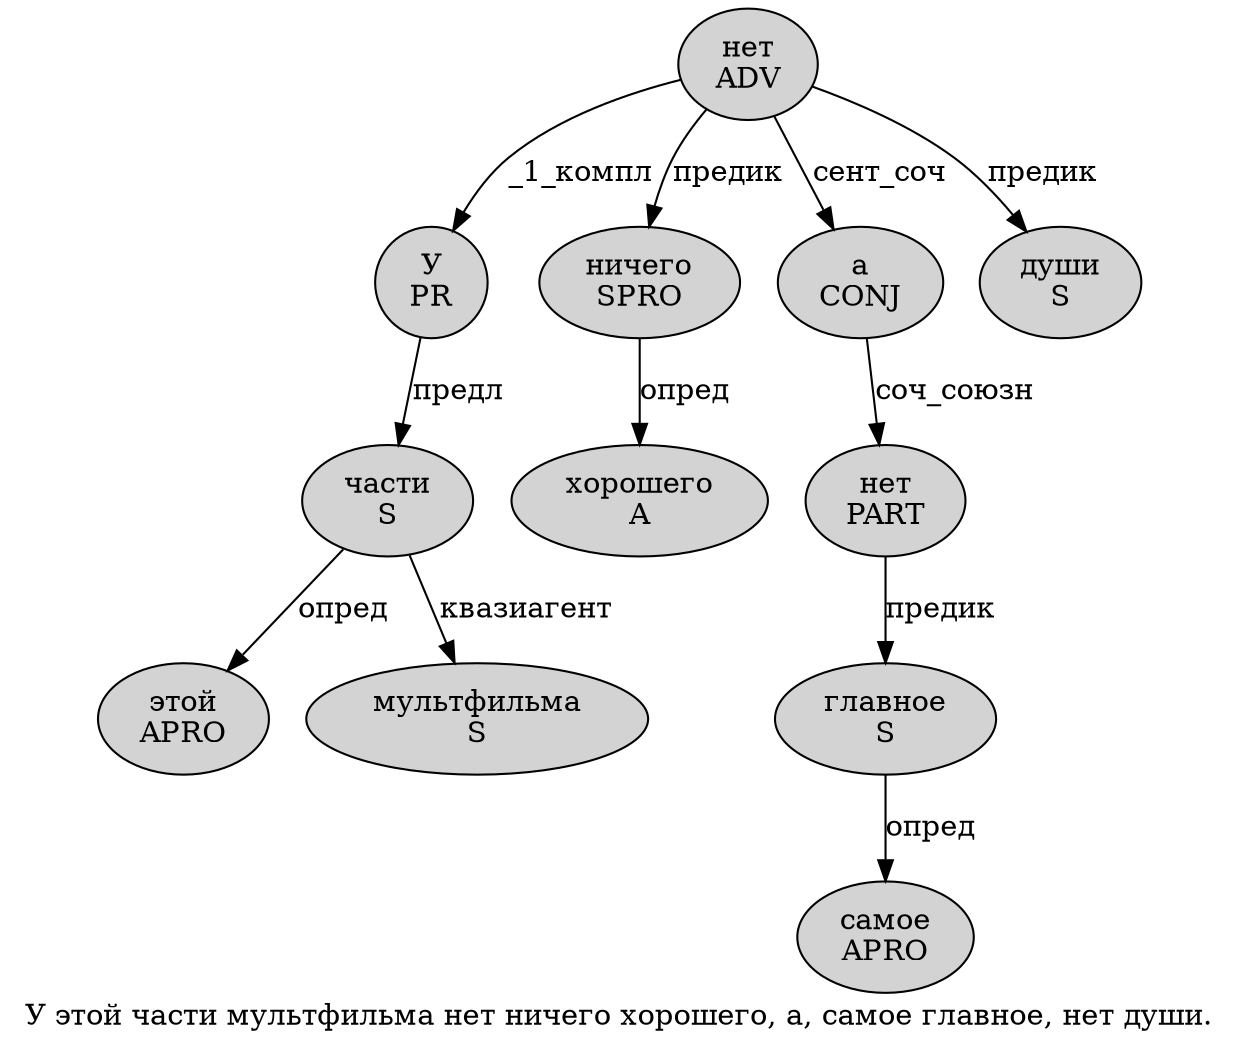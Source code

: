 digraph SENTENCE_2895 {
	graph [label="У этой части мультфильма нет ничего хорошего, а, самое главное, нет души."]
	node [style=filled]
		0 [label="У
PR" color="" fillcolor=lightgray penwidth=1 shape=ellipse]
		1 [label="этой
APRO" color="" fillcolor=lightgray penwidth=1 shape=ellipse]
		2 [label="части
S" color="" fillcolor=lightgray penwidth=1 shape=ellipse]
		3 [label="мультфильма
S" color="" fillcolor=lightgray penwidth=1 shape=ellipse]
		4 [label="нет
ADV" color="" fillcolor=lightgray penwidth=1 shape=ellipse]
		5 [label="ничего
SPRO" color="" fillcolor=lightgray penwidth=1 shape=ellipse]
		6 [label="хорошего
A" color="" fillcolor=lightgray penwidth=1 shape=ellipse]
		8 [label="а
CONJ" color="" fillcolor=lightgray penwidth=1 shape=ellipse]
		10 [label="самое
APRO" color="" fillcolor=lightgray penwidth=1 shape=ellipse]
		11 [label="главное
S" color="" fillcolor=lightgray penwidth=1 shape=ellipse]
		13 [label="нет
PART" color="" fillcolor=lightgray penwidth=1 shape=ellipse]
		14 [label="души
S" color="" fillcolor=lightgray penwidth=1 shape=ellipse]
			2 -> 1 [label="опред"]
			2 -> 3 [label="квазиагент"]
			13 -> 11 [label="предик"]
			4 -> 0 [label="_1_компл"]
			4 -> 5 [label="предик"]
			4 -> 8 [label="сент_соч"]
			4 -> 14 [label="предик"]
			8 -> 13 [label="соч_союзн"]
			0 -> 2 [label="предл"]
			5 -> 6 [label="опред"]
			11 -> 10 [label="опред"]
}